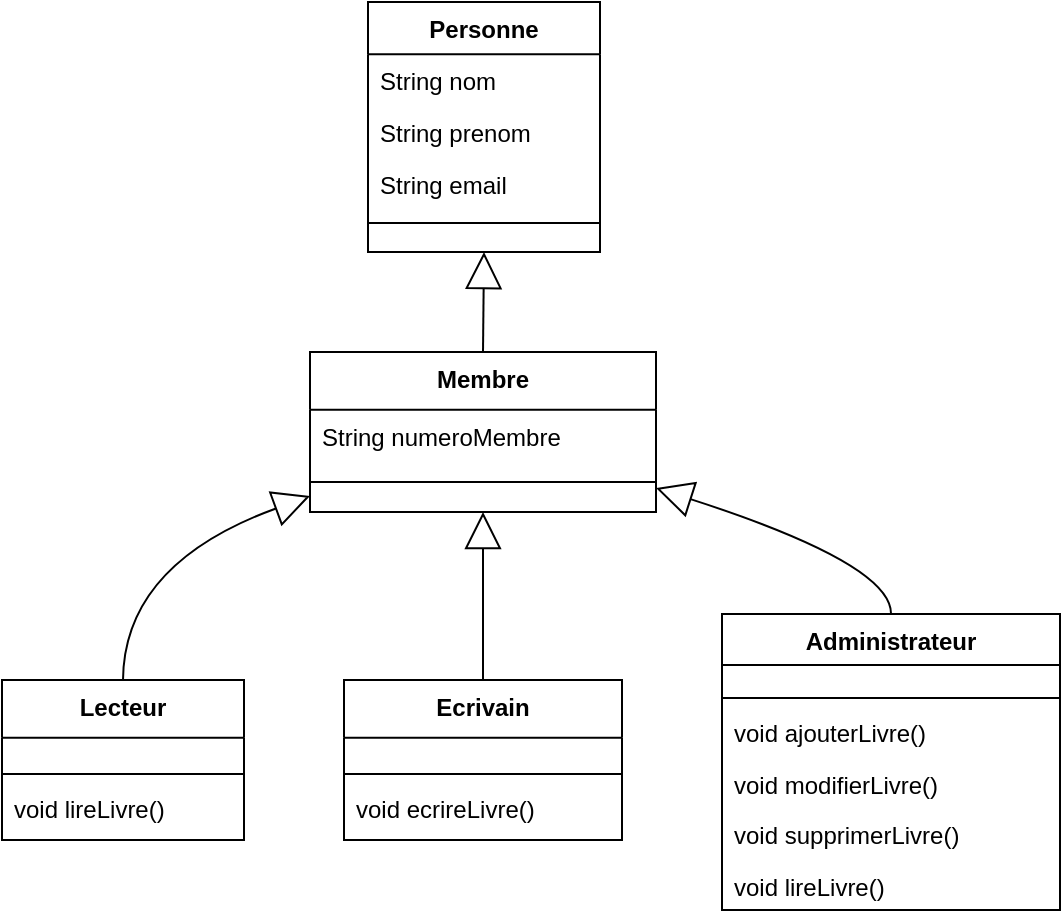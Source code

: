 <mxfile version="24.7.2" type="github">
  <diagram name="Page-1" id="3CHG1Qvq2UCScm9Q0ek3">
    <mxGraphModel>
      <root>
        <mxCell id="0" />
        <mxCell id="1" parent="0" />
        <mxCell id="2" value="Personne" style="swimlane;fontStyle=1;align=center;verticalAlign=top;childLayout=stackLayout;horizontal=1;startSize=26.083;horizontalStack=0;resizeParent=1;resizeParentMax=0;resizeLast=0;collapsible=0;marginBottom=0;" vertex="1" parent="1">
          <mxGeometry x="191" y="8" width="116" height="125" as="geometry" />
        </mxCell>
        <mxCell id="3" value="String nom" style="text;strokeColor=none;fillColor=none;align=left;verticalAlign=top;spacingLeft=4;spacingRight=4;overflow=hidden;rotatable=0;points=[[0,0.5],[1,0.5]];portConstraint=eastwest;" vertex="1" parent="2">
          <mxGeometry y="26" width="116" height="26" as="geometry" />
        </mxCell>
        <mxCell id="4" value="String prenom" style="text;strokeColor=none;fillColor=none;align=left;verticalAlign=top;spacingLeft=4;spacingRight=4;overflow=hidden;rotatable=0;points=[[0,0.5],[1,0.5]];portConstraint=eastwest;" vertex="1" parent="2">
          <mxGeometry y="52" width="116" height="26" as="geometry" />
        </mxCell>
        <mxCell id="5" value="String email" style="text;strokeColor=none;fillColor=none;align=left;verticalAlign=top;spacingLeft=4;spacingRight=4;overflow=hidden;rotatable=0;points=[[0,0.5],[1,0.5]];portConstraint=eastwest;" vertex="1" parent="2">
          <mxGeometry y="78" width="116" height="26" as="geometry" />
        </mxCell>
        <mxCell id="6" style="line;strokeWidth=1;fillColor=none;align=left;verticalAlign=middle;spacingTop=-1;spacingLeft=3;spacingRight=3;rotatable=0;labelPosition=right;points=[];portConstraint=eastwest;strokeColor=inherit;" vertex="1" parent="2">
          <mxGeometry y="104" width="116" height="13" as="geometry" />
        </mxCell>
        <mxCell id="7" value="Membre" style="swimlane;fontStyle=1;align=center;verticalAlign=top;childLayout=stackLayout;horizontal=1;startSize=28.875;horizontalStack=0;resizeParent=1;resizeParentMax=0;resizeLast=0;collapsible=0;marginBottom=0;" vertex="1" parent="1">
          <mxGeometry x="162" y="183" width="173" height="80" as="geometry" />
        </mxCell>
        <mxCell id="8" value="String numeroMembre" style="text;strokeColor=none;fillColor=none;align=left;verticalAlign=top;spacingLeft=4;spacingRight=4;overflow=hidden;rotatable=0;points=[[0,0.5],[1,0.5]];portConstraint=eastwest;" vertex="1" parent="7">
          <mxGeometry y="29" width="173" height="29" as="geometry" />
        </mxCell>
        <mxCell id="9" style="line;strokeWidth=1;fillColor=none;align=left;verticalAlign=middle;spacingTop=-1;spacingLeft=3;spacingRight=3;rotatable=0;labelPosition=right;points=[];portConstraint=eastwest;strokeColor=inherit;" vertex="1" parent="7">
          <mxGeometry y="58" width="173" height="14" as="geometry" />
        </mxCell>
        <mxCell id="10" value="Lecteur" style="swimlane;fontStyle=1;align=center;verticalAlign=top;childLayout=stackLayout;horizontal=1;startSize=28.875;horizontalStack=0;resizeParent=1;resizeParentMax=0;resizeLast=0;collapsible=0;marginBottom=0;" vertex="1" parent="1">
          <mxGeometry x="8" y="347" width="121" height="80" as="geometry" />
        </mxCell>
        <mxCell id="11" style="line;strokeWidth=1;fillColor=none;align=left;verticalAlign=middle;spacingTop=-1;spacingLeft=3;spacingRight=3;rotatable=0;labelPosition=right;points=[];portConstraint=eastwest;strokeColor=inherit;" vertex="1" parent="10">
          <mxGeometry y="43" width="121" height="8" as="geometry" />
        </mxCell>
        <mxCell id="12" value="void lireLivre()" style="text;strokeColor=none;fillColor=none;align=left;verticalAlign=top;spacingLeft=4;spacingRight=4;overflow=hidden;rotatable=0;points=[[0,0.5],[1,0.5]];portConstraint=eastwest;" vertex="1" parent="10">
          <mxGeometry y="51" width="121" height="29" as="geometry" />
        </mxCell>
        <mxCell id="13" value="Ecrivain" style="swimlane;fontStyle=1;align=center;verticalAlign=top;childLayout=stackLayout;horizontal=1;startSize=28.875;horizontalStack=0;resizeParent=1;resizeParentMax=0;resizeLast=0;collapsible=0;marginBottom=0;" vertex="1" parent="1">
          <mxGeometry x="179" y="347" width="139" height="80" as="geometry" />
        </mxCell>
        <mxCell id="14" style="line;strokeWidth=1;fillColor=none;align=left;verticalAlign=middle;spacingTop=-1;spacingLeft=3;spacingRight=3;rotatable=0;labelPosition=right;points=[];portConstraint=eastwest;strokeColor=inherit;" vertex="1" parent="13">
          <mxGeometry y="43" width="139" height="8" as="geometry" />
        </mxCell>
        <mxCell id="15" value="void ecrireLivre()" style="text;strokeColor=none;fillColor=none;align=left;verticalAlign=top;spacingLeft=4;spacingRight=4;overflow=hidden;rotatable=0;points=[[0,0.5],[1,0.5]];portConstraint=eastwest;" vertex="1" parent="13">
          <mxGeometry y="51" width="139" height="29" as="geometry" />
        </mxCell>
        <mxCell id="16" value="Administrateur" style="swimlane;fontStyle=1;align=center;verticalAlign=top;childLayout=stackLayout;horizontal=1;startSize=25.449;horizontalStack=0;resizeParent=1;resizeParentMax=0;resizeLast=0;collapsible=0;marginBottom=0;" vertex="1" parent="1">
          <mxGeometry x="368" y="314" width="169" height="148" as="geometry" />
        </mxCell>
        <mxCell id="17" style="line;strokeWidth=1;fillColor=none;align=left;verticalAlign=middle;spacingTop=-1;spacingLeft=3;spacingRight=3;rotatable=0;labelPosition=right;points=[];portConstraint=eastwest;strokeColor=inherit;" vertex="1" parent="16">
          <mxGeometry y="38" width="169" height="8" as="geometry" />
        </mxCell>
        <mxCell id="18" value="void ajouterLivre()" style="text;strokeColor=none;fillColor=none;align=left;verticalAlign=top;spacingLeft=4;spacingRight=4;overflow=hidden;rotatable=0;points=[[0,0.5],[1,0.5]];portConstraint=eastwest;" vertex="1" parent="16">
          <mxGeometry y="46" width="169" height="25" as="geometry" />
        </mxCell>
        <mxCell id="19" value="void modifierLivre()" style="text;strokeColor=none;fillColor=none;align=left;verticalAlign=top;spacingLeft=4;spacingRight=4;overflow=hidden;rotatable=0;points=[[0,0.5],[1,0.5]];portConstraint=eastwest;" vertex="1" parent="16">
          <mxGeometry y="72" width="169" height="25" as="geometry" />
        </mxCell>
        <mxCell id="20" value="void supprimerLivre()" style="text;strokeColor=none;fillColor=none;align=left;verticalAlign=top;spacingLeft=4;spacingRight=4;overflow=hidden;rotatable=0;points=[[0,0.5],[1,0.5]];portConstraint=eastwest;" vertex="1" parent="16">
          <mxGeometry y="97" width="169" height="25" as="geometry" />
        </mxCell>
        <mxCell id="21" value="void lireLivre()" style="text;strokeColor=none;fillColor=none;align=left;verticalAlign=top;spacingLeft=4;spacingRight=4;overflow=hidden;rotatable=0;points=[[0,0.5],[1,0.5]];portConstraint=eastwest;" vertex="1" parent="16">
          <mxGeometry y="123" width="169" height="25" as="geometry" />
        </mxCell>
        <mxCell id="22" value="" style="curved=1;startArrow=block;startSize=16;startFill=0;endArrow=none;exitX=0.5;exitY=1;entryX=0.5;entryY=0;" edge="1" parent="1" source="2" target="7">
          <mxGeometry relative="1" as="geometry">
            <Array as="points" />
          </mxGeometry>
        </mxCell>
        <mxCell id="23" value="" style="curved=1;startArrow=block;startSize=16;startFill=0;endArrow=none;exitX=0;exitY=0.9;entryX=0.5;entryY=0.01;" edge="1" parent="1" source="7" target="10">
          <mxGeometry relative="1" as="geometry">
            <Array as="points">
              <mxPoint x="69" y="289" />
            </Array>
          </mxGeometry>
        </mxCell>
        <mxCell id="24" value="" style="curved=1;startArrow=block;startSize=16;startFill=0;endArrow=none;exitX=0.5;exitY=1.01;entryX=0.5;entryY=0.01;" edge="1" parent="1" source="7" target="13">
          <mxGeometry relative="1" as="geometry">
            <Array as="points" />
          </mxGeometry>
        </mxCell>
        <mxCell id="25" value="" style="curved=1;startArrow=block;startSize=16;startFill=0;endArrow=none;exitX=1;exitY=0.85;entryX=0.5;entryY=0;" edge="1" parent="1" source="7" target="16">
          <mxGeometry relative="1" as="geometry">
            <Array as="points">
              <mxPoint x="453" y="289" />
            </Array>
          </mxGeometry>
        </mxCell>
      </root>
    </mxGraphModel>
  </diagram>
</mxfile>
